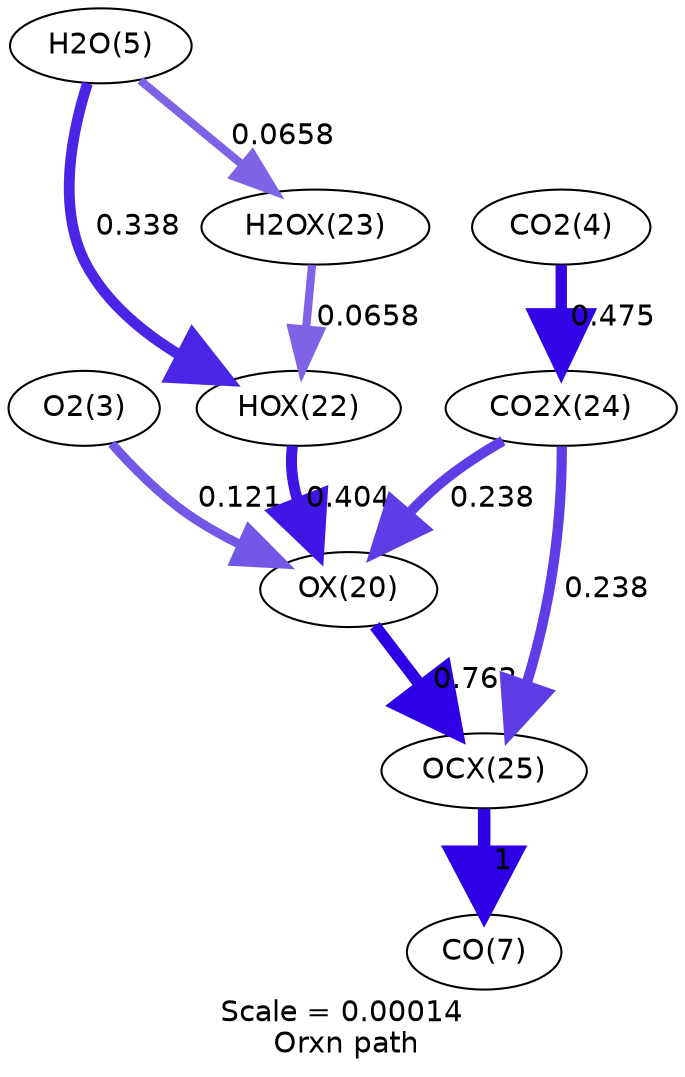 digraph reaction_paths {
center=1;
s4 -> s29[fontname="Helvetica", penwidth=4.41, arrowsize=2.2, color="0.7, 0.621, 0.9"
, label=" 0.121"];
s31 -> s29[fontname="Helvetica", penwidth=5.31, arrowsize=2.66, color="0.7, 0.904, 0.9"
, label=" 0.404"];
s29 -> s34[fontname="Helvetica", penwidth=5.8, arrowsize=2.9, color="0.7, 1.26, 0.9"
, label=" 0.762"];
s33 -> s29[fontname="Helvetica", penwidth=4.91, arrowsize=2.46, color="0.7, 0.738, 0.9"
, label=" 0.238"];
s6 -> s31[fontname="Helvetica", penwidth=5.18, arrowsize=2.59, color="0.7, 0.838, 0.9"
, label=" 0.338"];
s32 -> s31[fontname="Helvetica", penwidth=3.95, arrowsize=1.97, color="0.7, 0.566, 0.9"
, label=" 0.0658"];
s6 -> s32[fontname="Helvetica", penwidth=3.95, arrowsize=1.97, color="0.7, 0.566, 0.9"
, label=" 0.0658"];
s34 -> s8[fontname="Helvetica", penwidth=6, arrowsize=3, color="0.7, 1.5, 0.9"
, label=" 1"];
s33 -> s34[fontname="Helvetica", penwidth=4.92, arrowsize=2.46, color="0.7, 0.738, 0.9"
, label=" 0.238"];
s5 -> s33[fontname="Helvetica", penwidth=5.44, arrowsize=2.72, color="0.7, 0.975, 0.9"
, label=" 0.475"];
s4 [ fontname="Helvetica", label="O2(3)"];
s5 [ fontname="Helvetica", label="CO2(4)"];
s6 [ fontname="Helvetica", label="H2O(5)"];
s8 [ fontname="Helvetica", label="CO(7)"];
s29 [ fontname="Helvetica", label="OX(20)"];
s31 [ fontname="Helvetica", label="HOX(22)"];
s32 [ fontname="Helvetica", label="H2OX(23)"];
s33 [ fontname="Helvetica", label="CO2X(24)"];
s34 [ fontname="Helvetica", label="OCX(25)"];
 label = "Scale = 0.00014\l Orxn path";
 fontname = "Helvetica";
}
